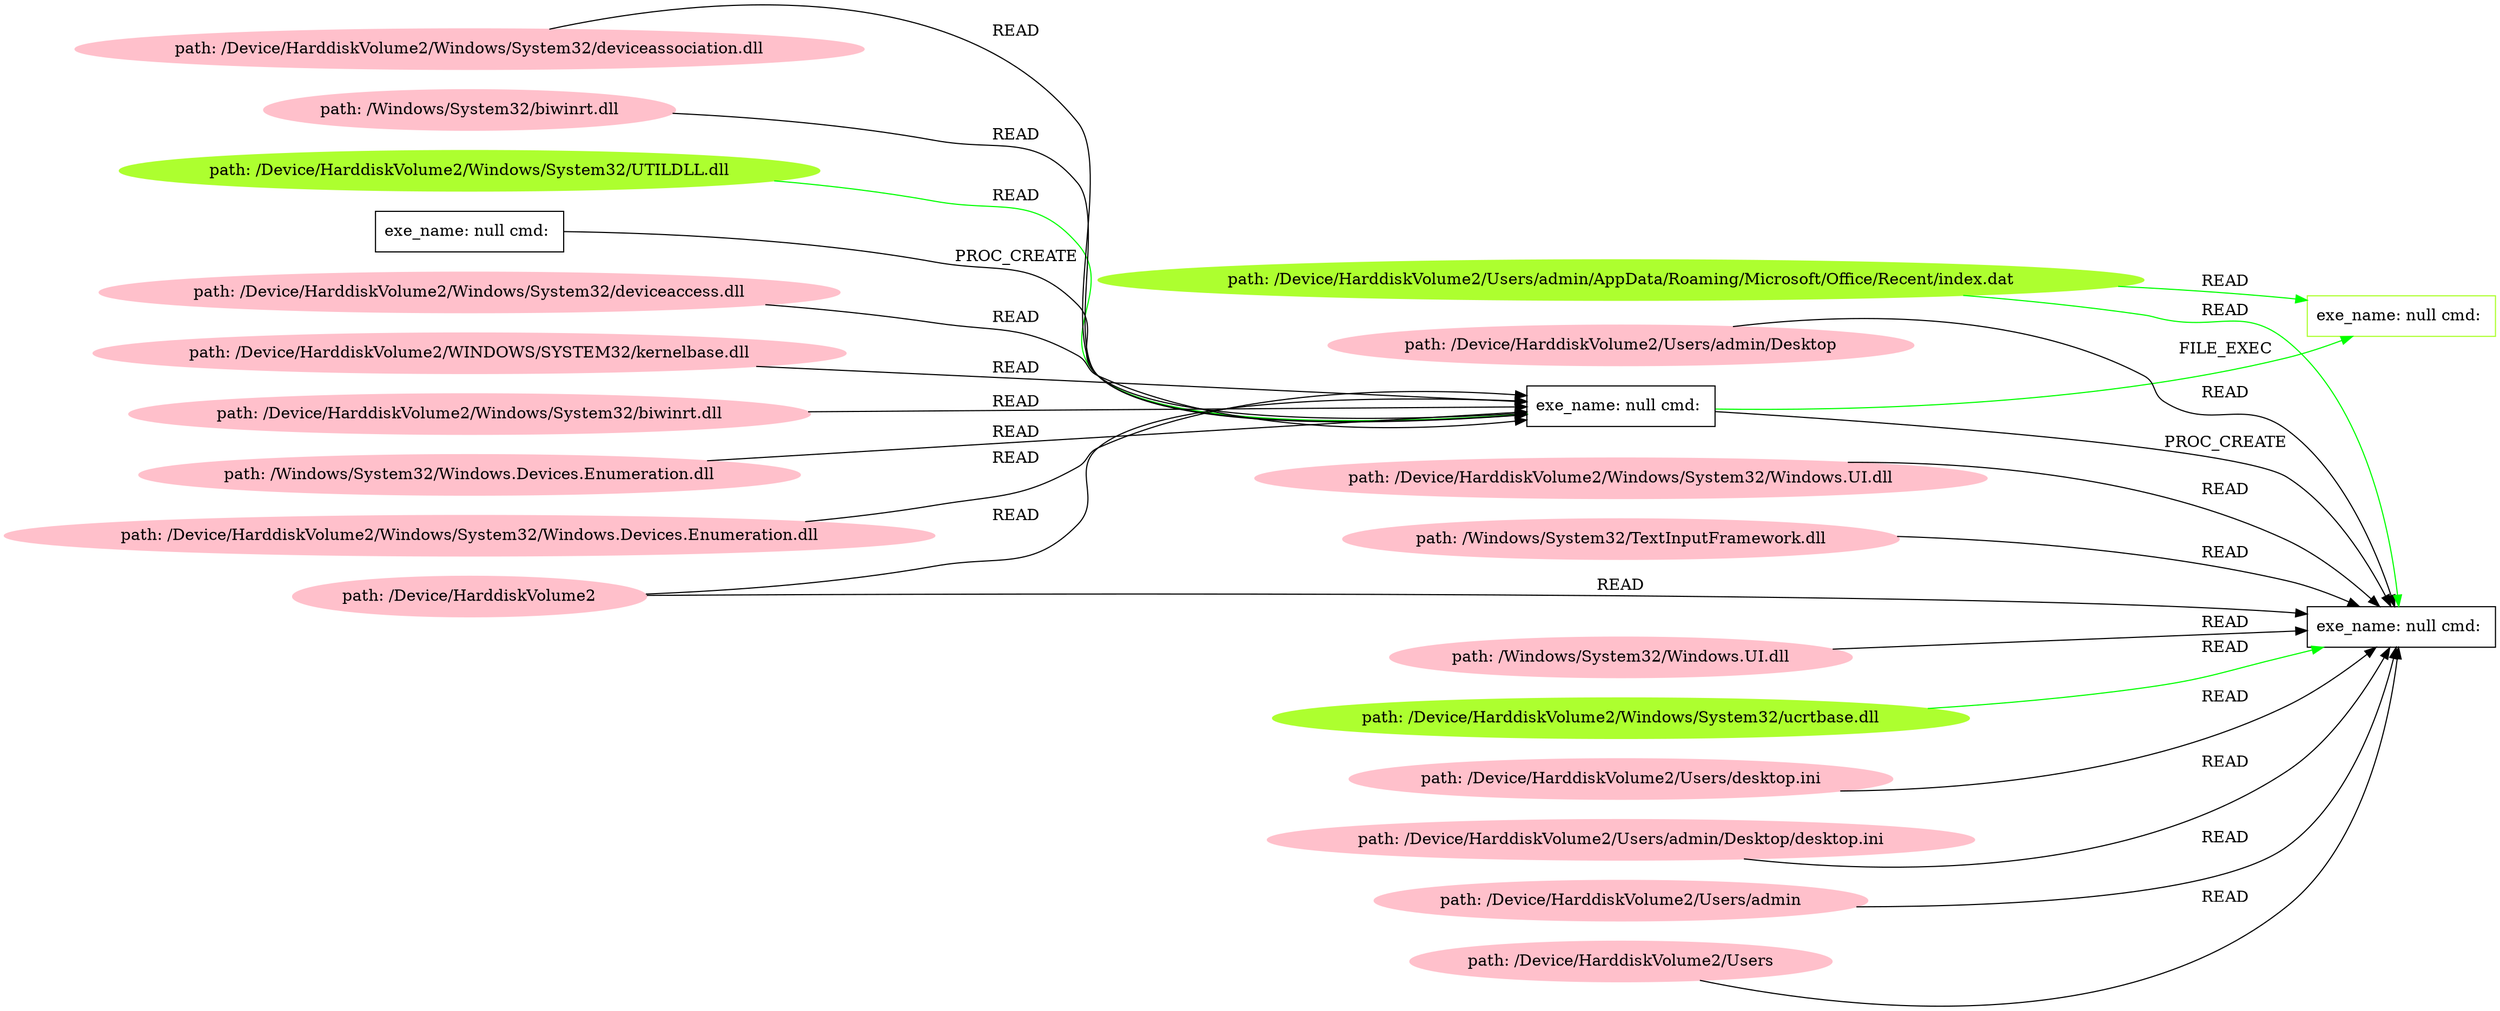 digraph {
	rankdir=LR
	17 [label="exe_name: null cmd: " color=black shape=box style=solid]
	27 [label="exe_name: null cmd: " color=greenyellow shape=box style=solid]
	17 -> 27 [label=FILE_EXEC color=green]
	29 [label="path: /Device/HarddiskVolume2/Windows/System32/UTILDLL.dll" color=greenyellow shape=oval style=filled]
	17 [label="exe_name: null cmd: " color=black shape=box style=solid]
	29 -> 17 [label=READ color=green]
	11 [label="exe_name: null cmd: " color=black shape=box style=solid]
	17 [label="exe_name: null cmd: " color=black shape=box style=solid]
	11 -> 17 [label=PROC_CREATE color=black]
	24 [label="path: /Device/HarddiskVolume2" color=pink shape=oval style=filled]
	17 [label="exe_name: null cmd: " color=black shape=box style=solid]
	24 -> 17 [label=READ color=black]
	30 [label="path: /Device/HarddiskVolume2/Windows/System32/ucrtbase.dll" color=greenyellow shape=oval style=filled]
	16 [label="exe_name: null cmd: " color=black shape=box style=solid]
	30 -> 16 [label=READ color=green]
	3 [label="path: /Device/HarddiskVolume2/Windows/System32/deviceaccess.dll" color=pink shape=oval style=filled]
	17 [label="exe_name: null cmd: " color=black shape=box style=solid]
	3 -> 17 [label=READ color=black]
	21 [label="path: /Device/HarddiskVolume2/WINDOWS/SYSTEM32/kernelbase.dll" color=pink shape=oval style=filled]
	17 [label="exe_name: null cmd: " color=black shape=box style=solid]
	21 -> 17 [label=READ color=black]
	12 [label="path: /Device/HarddiskVolume2/Windows/System32/biwinrt.dll" color=pink shape=oval style=filled]
	17 [label="exe_name: null cmd: " color=black shape=box style=solid]
	12 -> 17 [label=READ color=black]
	5 [label="path: /Windows/System32/Windows.Devices.Enumeration.dll" color=pink shape=oval style=filled]
	17 [label="exe_name: null cmd: " color=black shape=box style=solid]
	5 -> 17 [label=READ color=black]
	9 [label="path: /Device/HarddiskVolume2/Windows/System32/Windows.Devices.Enumeration.dll" color=pink shape=oval style=filled]
	17 [label="exe_name: null cmd: " color=black shape=box style=solid]
	9 -> 17 [label=READ color=black]
	22 [label="path: /Device/HarddiskVolume2/Windows/System32/deviceassociation.dll" color=pink shape=oval style=filled]
	17 [label="exe_name: null cmd: " color=black shape=box style=solid]
	22 -> 17 [label=READ color=black]
	20 [label="path: /Windows/System32/biwinrt.dll" color=pink shape=oval style=filled]
	17 [label="exe_name: null cmd: " color=black shape=box style=solid]
	20 -> 17 [label=READ color=black]
	17 [label="exe_name: null cmd: " color=black shape=box style=solid]
	16 [label="exe_name: null cmd: " color=black shape=box style=solid]
	17 -> 16 [label=PROC_CREATE color=black]
	15 [label="path: /Device/HarddiskVolume2/Users/desktop.ini" color=pink shape=oval style=filled]
	16 [label="exe_name: null cmd: " color=black shape=box style=solid]
	15 -> 16 [label=READ color=black]
	24 [label="path: /Device/HarddiskVolume2" color=pink shape=oval style=filled]
	16 [label="exe_name: null cmd: " color=black shape=box style=solid]
	24 -> 16 [label=READ color=black]
	18 [label="path: /Device/HarddiskVolume2/Users/admin/Desktop/desktop.ini" color=pink shape=oval style=filled]
	16 [label="exe_name: null cmd: " color=black shape=box style=solid]
	18 -> 16 [label=READ color=black]
	6 [label="path: /Device/HarddiskVolume2/Users/admin" color=pink shape=oval style=filled]
	16 [label="exe_name: null cmd: " color=black shape=box style=solid]
	6 -> 16 [label=READ color=black]
	10 [label="path: /Device/HarddiskVolume2/Users" color=pink shape=oval style=filled]
	16 [label="exe_name: null cmd: " color=black shape=box style=solid]
	10 -> 16 [label=READ color=black]
	2 [label="path: /Device/HarddiskVolume2/Users/admin/Desktop" color=pink shape=oval style=filled]
	16 [label="exe_name: null cmd: " color=black shape=box style=solid]
	2 -> 16 [label=READ color=black]
	8 [label="path: /Device/HarddiskVolume2/Windows/System32/Windows.UI.dll" color=pink shape=oval style=filled]
	16 [label="exe_name: null cmd: " color=black shape=box style=solid]
	8 -> 16 [label=READ color=black]
	23 [label="path: /Windows/System32/TextInputFramework.dll" color=pink shape=oval style=filled]
	16 [label="exe_name: null cmd: " color=black shape=box style=solid]
	23 -> 16 [label=READ color=black]
	4 [label="path: /Windows/System32/Windows.UI.dll" color=pink shape=oval style=filled]
	16 [label="exe_name: null cmd: " color=black shape=box style=solid]
	4 -> 16 [label=READ color=black]
	28 [label="path: /Device/HarddiskVolume2/Users/admin/AppData/Roaming/Microsoft/Office/Recent/index.dat" color=greenyellow shape=oval style=filled]
	16 [label="exe_name: null cmd: " color=black shape=box style=solid]
	28 -> 16 [label=READ color=green]
	28 [label="path: /Device/HarddiskVolume2/Users/admin/AppData/Roaming/Microsoft/Office/Recent/index.dat" color=greenyellow shape=oval style=filled]
	27 [label="exe_name: null cmd: " color=greenyellow shape=box style=solid]
	28 -> 27 [label=READ color=green]
}
